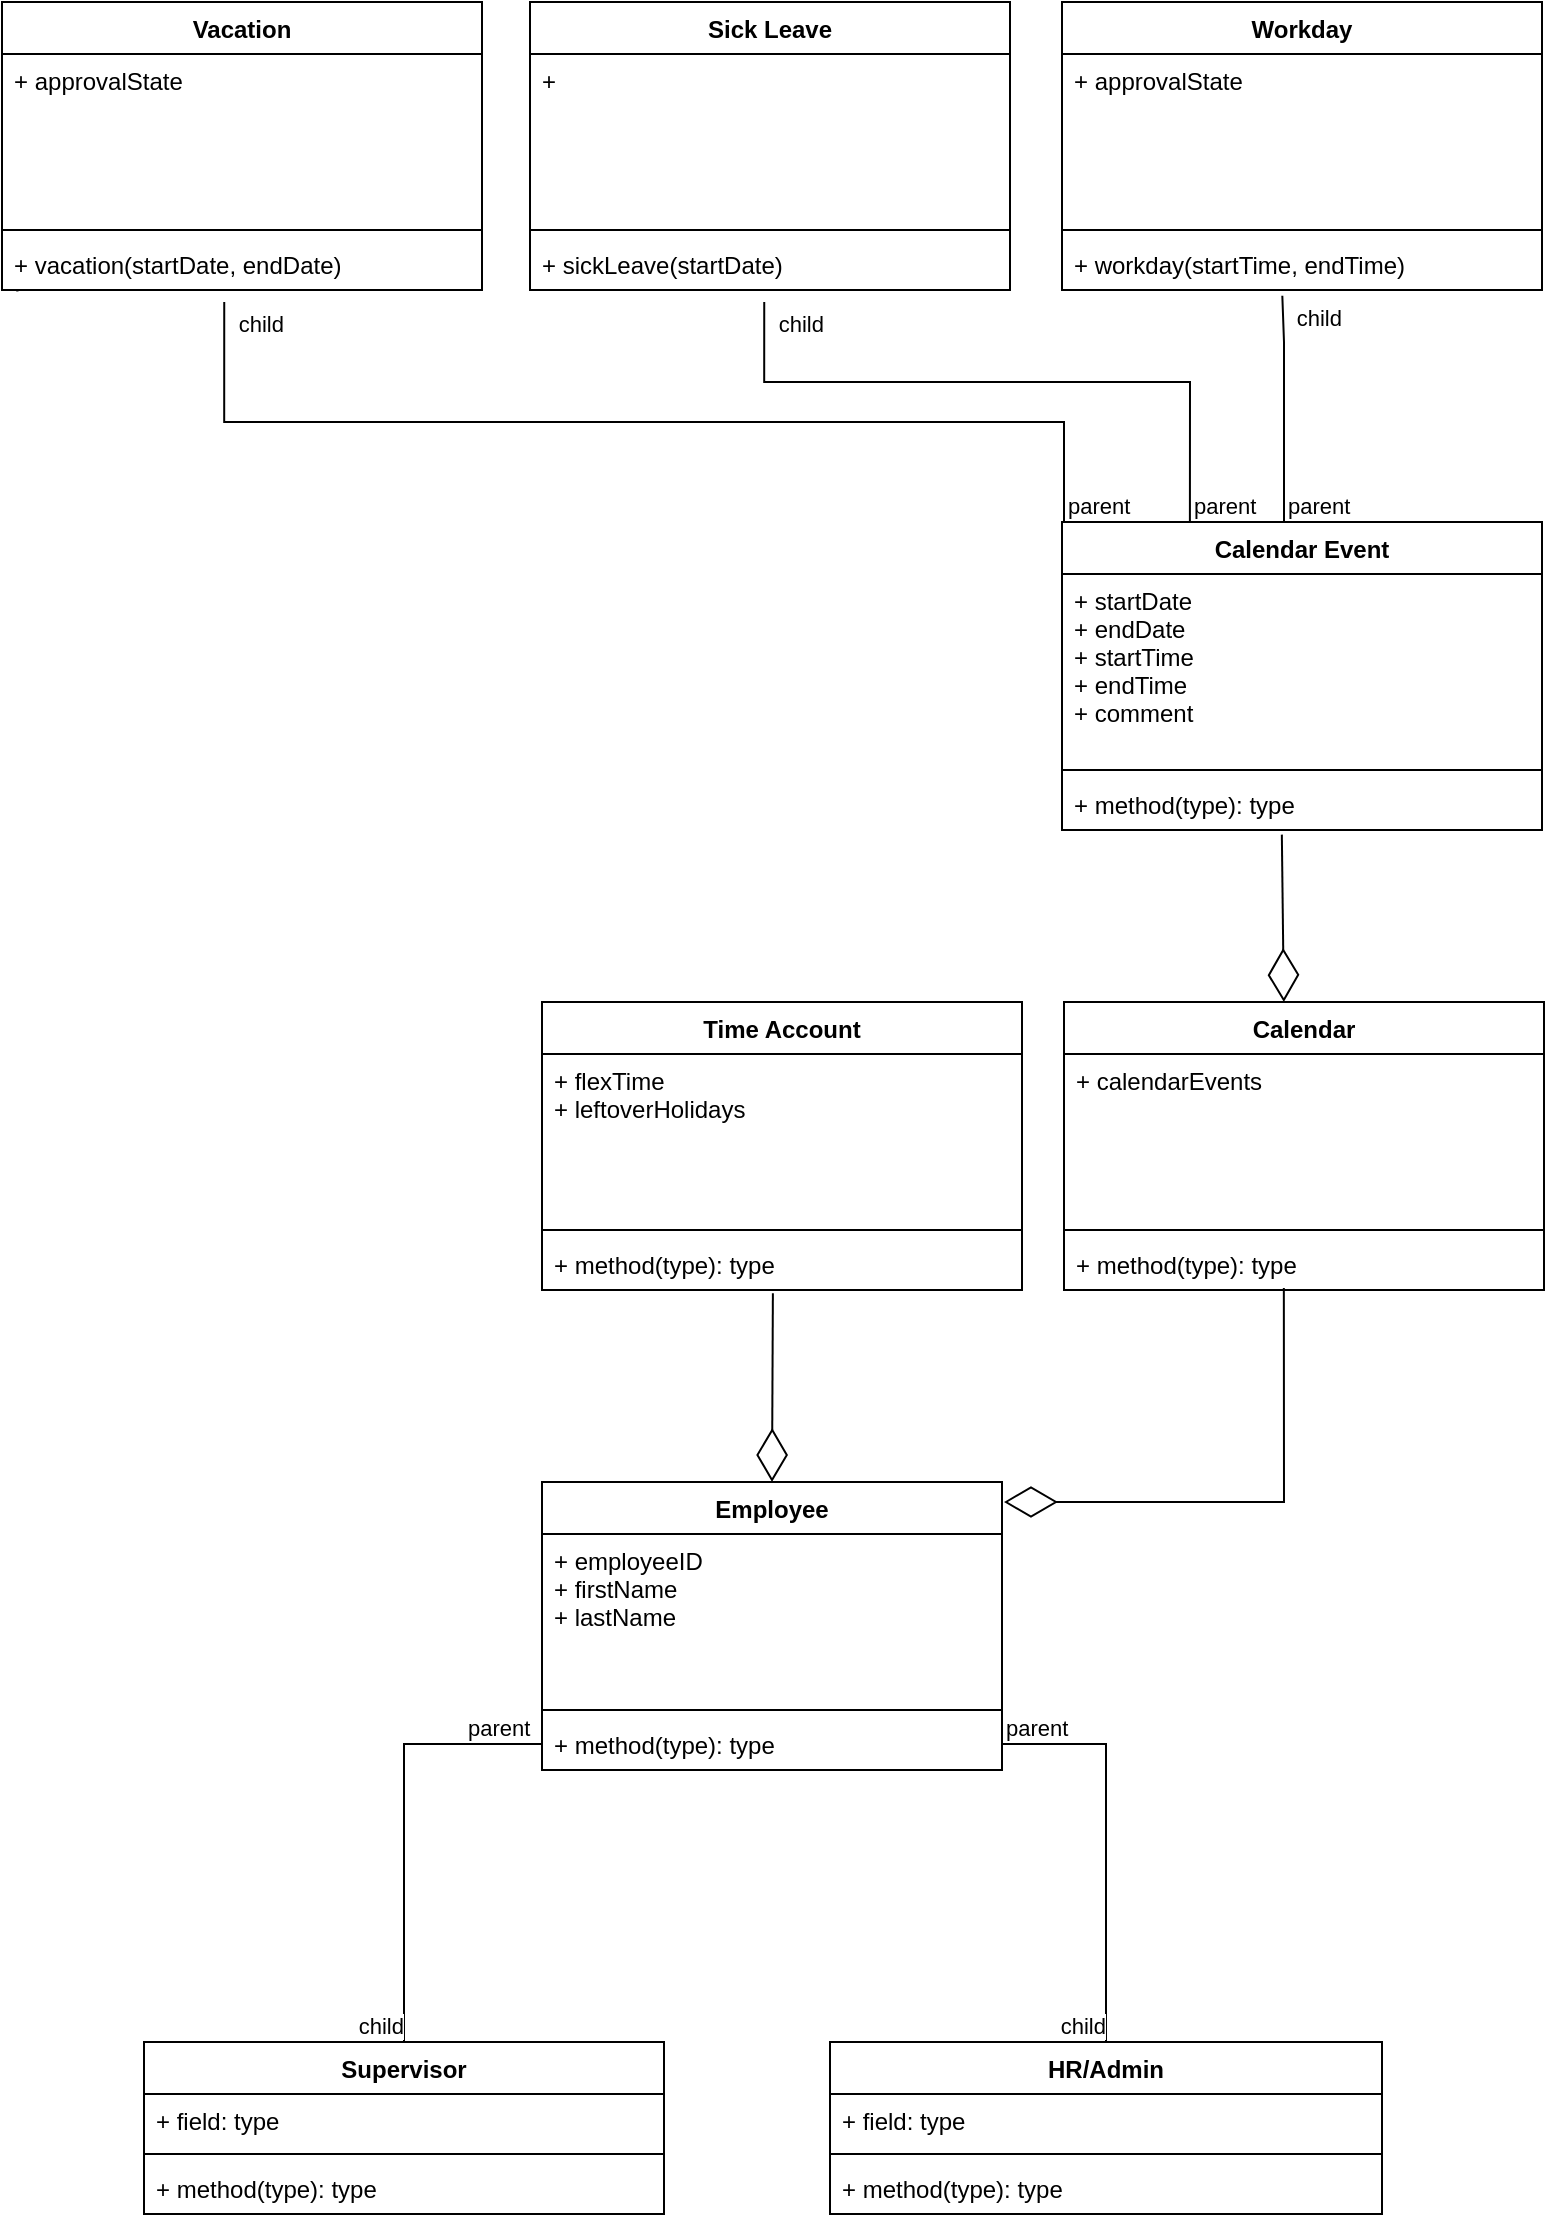 <mxfile version="20.4.2"><diagram id="QJj6lXu_rdeCNtFbauiZ" name="Seite-1"><mxGraphModel dx="910" dy="1723" grid="1" gridSize="10" guides="1" tooltips="1" connect="1" arrows="1" fold="1" page="1" pageScale="1" pageWidth="827" pageHeight="1169" math="0" shadow="0"><root><mxCell id="0"/><mxCell id="1" parent="0"/><mxCell id="GfrEBpFKt9jRInrNgJBT-1" value="HR/Admin" style="swimlane;fontStyle=1;align=center;verticalAlign=top;childLayout=stackLayout;horizontal=1;startSize=26;horizontalStack=0;resizeParent=1;resizeParentMax=0;resizeLast=0;collapsible=1;marginBottom=0;" vertex="1" parent="1"><mxGeometry x="453" y="810" width="276" height="86" as="geometry"/></mxCell><mxCell id="GfrEBpFKt9jRInrNgJBT-2" value="+ field: type" style="text;strokeColor=none;fillColor=none;align=left;verticalAlign=top;spacingLeft=4;spacingRight=4;overflow=hidden;rotatable=0;points=[[0,0.5],[1,0.5]];portConstraint=eastwest;" vertex="1" parent="GfrEBpFKt9jRInrNgJBT-1"><mxGeometry y="26" width="276" height="26" as="geometry"/></mxCell><mxCell id="GfrEBpFKt9jRInrNgJBT-3" value="" style="line;strokeWidth=1;fillColor=none;align=left;verticalAlign=middle;spacingTop=-1;spacingLeft=3;spacingRight=3;rotatable=0;labelPosition=right;points=[];portConstraint=eastwest;strokeColor=inherit;" vertex="1" parent="GfrEBpFKt9jRInrNgJBT-1"><mxGeometry y="52" width="276" height="8" as="geometry"/></mxCell><mxCell id="GfrEBpFKt9jRInrNgJBT-4" value="+ method(type): type" style="text;strokeColor=none;fillColor=none;align=left;verticalAlign=top;spacingLeft=4;spacingRight=4;overflow=hidden;rotatable=0;points=[[0,0.5],[1,0.5]];portConstraint=eastwest;" vertex="1" parent="GfrEBpFKt9jRInrNgJBT-1"><mxGeometry y="60" width="276" height="26" as="geometry"/></mxCell><mxCell id="GfrEBpFKt9jRInrNgJBT-5" value="Employee&#10;" style="swimlane;fontStyle=1;align=center;verticalAlign=top;childLayout=stackLayout;horizontal=1;startSize=26;horizontalStack=0;resizeParent=1;resizeParentMax=0;resizeLast=0;collapsible=1;marginBottom=0;" vertex="1" parent="1"><mxGeometry x="309" y="530" width="230" height="144" as="geometry"/></mxCell><mxCell id="GfrEBpFKt9jRInrNgJBT-6" value="+ employeeID&#10;+ firstName&#10;+ lastName" style="text;strokeColor=none;fillColor=none;align=left;verticalAlign=top;spacingLeft=4;spacingRight=4;overflow=hidden;rotatable=0;points=[[0,0.5],[1,0.5]];portConstraint=eastwest;" vertex="1" parent="GfrEBpFKt9jRInrNgJBT-5"><mxGeometry y="26" width="230" height="84" as="geometry"/></mxCell><mxCell id="GfrEBpFKt9jRInrNgJBT-7" value="" style="line;strokeWidth=1;fillColor=none;align=left;verticalAlign=middle;spacingTop=-1;spacingLeft=3;spacingRight=3;rotatable=0;labelPosition=right;points=[];portConstraint=eastwest;strokeColor=inherit;" vertex="1" parent="GfrEBpFKt9jRInrNgJBT-5"><mxGeometry y="110" width="230" height="8" as="geometry"/></mxCell><mxCell id="GfrEBpFKt9jRInrNgJBT-8" value="+ method(type): type" style="text;strokeColor=none;fillColor=none;align=left;verticalAlign=top;spacingLeft=4;spacingRight=4;overflow=hidden;rotatable=0;points=[[0,0.5],[1,0.5]];portConstraint=eastwest;" vertex="1" parent="GfrEBpFKt9jRInrNgJBT-5"><mxGeometry y="118" width="230" height="26" as="geometry"/></mxCell><mxCell id="GfrEBpFKt9jRInrNgJBT-9" value="Supervisor" style="swimlane;fontStyle=1;align=center;verticalAlign=top;childLayout=stackLayout;horizontal=1;startSize=26;horizontalStack=0;resizeParent=1;resizeParentMax=0;resizeLast=0;collapsible=1;marginBottom=0;" vertex="1" parent="1"><mxGeometry x="110" y="810" width="260" height="86" as="geometry"/></mxCell><mxCell id="GfrEBpFKt9jRInrNgJBT-10" value="+ field: type" style="text;strokeColor=none;fillColor=none;align=left;verticalAlign=top;spacingLeft=4;spacingRight=4;overflow=hidden;rotatable=0;points=[[0,0.5],[1,0.5]];portConstraint=eastwest;" vertex="1" parent="GfrEBpFKt9jRInrNgJBT-9"><mxGeometry y="26" width="260" height="26" as="geometry"/></mxCell><mxCell id="GfrEBpFKt9jRInrNgJBT-11" value="" style="line;strokeWidth=1;fillColor=none;align=left;verticalAlign=middle;spacingTop=-1;spacingLeft=3;spacingRight=3;rotatable=0;labelPosition=right;points=[];portConstraint=eastwest;strokeColor=inherit;" vertex="1" parent="GfrEBpFKt9jRInrNgJBT-9"><mxGeometry y="52" width="260" height="8" as="geometry"/></mxCell><mxCell id="GfrEBpFKt9jRInrNgJBT-12" value="+ method(type): type" style="text;strokeColor=none;fillColor=none;align=left;verticalAlign=top;spacingLeft=4;spacingRight=4;overflow=hidden;rotatable=0;points=[[0,0.5],[1,0.5]];portConstraint=eastwest;" vertex="1" parent="GfrEBpFKt9jRInrNgJBT-9"><mxGeometry y="60" width="260" height="26" as="geometry"/></mxCell><mxCell id="GfrEBpFKt9jRInrNgJBT-13" value="" style="endArrow=none;html=1;edgeStyle=orthogonalEdgeStyle;rounded=0;entryX=0.5;entryY=0;entryDx=0;entryDy=0;exitX=1;exitY=0.5;exitDx=0;exitDy=0;" edge="1" parent="1" source="GfrEBpFKt9jRInrNgJBT-8" target="GfrEBpFKt9jRInrNgJBT-1"><mxGeometry relative="1" as="geometry"><mxPoint x="399" y="650" as="sourcePoint"/><mxPoint x="559" y="650" as="targetPoint"/></mxGeometry></mxCell><mxCell id="GfrEBpFKt9jRInrNgJBT-14" value="parent" style="edgeLabel;resizable=0;html=1;align=left;verticalAlign=bottom;" connectable="0" vertex="1" parent="GfrEBpFKt9jRInrNgJBT-13"><mxGeometry x="-1" relative="1" as="geometry"/></mxCell><mxCell id="GfrEBpFKt9jRInrNgJBT-15" value="child" style="edgeLabel;resizable=0;html=1;align=right;verticalAlign=bottom;" connectable="0" vertex="1" parent="GfrEBpFKt9jRInrNgJBT-13"><mxGeometry x="1" relative="1" as="geometry"/></mxCell><mxCell id="GfrEBpFKt9jRInrNgJBT-16" value="" style="endArrow=none;html=1;edgeStyle=orthogonalEdgeStyle;rounded=0;entryX=0.5;entryY=0;entryDx=0;entryDy=0;exitX=0;exitY=0.5;exitDx=0;exitDy=0;" edge="1" parent="1" source="GfrEBpFKt9jRInrNgJBT-8" target="GfrEBpFKt9jRInrNgJBT-9"><mxGeometry relative="1" as="geometry"><mxPoint x="279" y="600" as="sourcePoint"/><mxPoint x="279" y="650" as="targetPoint"/></mxGeometry></mxCell><mxCell id="GfrEBpFKt9jRInrNgJBT-17" value="parent" style="edgeLabel;resizable=0;html=1;align=left;verticalAlign=bottom;" connectable="0" vertex="1" parent="GfrEBpFKt9jRInrNgJBT-16"><mxGeometry x="-1" relative="1" as="geometry"><mxPoint x="-39" as="offset"/></mxGeometry></mxCell><mxCell id="GfrEBpFKt9jRInrNgJBT-18" value="child" style="edgeLabel;resizable=0;html=1;align=right;verticalAlign=bottom;" connectable="0" vertex="1" parent="GfrEBpFKt9jRInrNgJBT-16"><mxGeometry x="1" relative="1" as="geometry"/></mxCell><mxCell id="GfrEBpFKt9jRInrNgJBT-19" value="Time Account" style="swimlane;fontStyle=1;align=center;verticalAlign=top;childLayout=stackLayout;horizontal=1;startSize=26;horizontalStack=0;resizeParent=1;resizeParentMax=0;resizeLast=0;collapsible=1;marginBottom=0;" vertex="1" parent="1"><mxGeometry x="309" y="290" width="240" height="144" as="geometry"/></mxCell><mxCell id="GfrEBpFKt9jRInrNgJBT-20" value="+ flexTime&#10;+ leftoverHolidays" style="text;strokeColor=none;fillColor=none;align=left;verticalAlign=top;spacingLeft=4;spacingRight=4;overflow=hidden;rotatable=0;points=[[0,0.5],[1,0.5]];portConstraint=eastwest;" vertex="1" parent="GfrEBpFKt9jRInrNgJBT-19"><mxGeometry y="26" width="240" height="84" as="geometry"/></mxCell><mxCell id="GfrEBpFKt9jRInrNgJBT-21" value="" style="line;strokeWidth=1;fillColor=none;align=left;verticalAlign=middle;spacingTop=-1;spacingLeft=3;spacingRight=3;rotatable=0;labelPosition=right;points=[];portConstraint=eastwest;strokeColor=inherit;" vertex="1" parent="GfrEBpFKt9jRInrNgJBT-19"><mxGeometry y="110" width="240" height="8" as="geometry"/></mxCell><mxCell id="GfrEBpFKt9jRInrNgJBT-22" value="+ method(type): type" style="text;strokeColor=none;fillColor=none;align=left;verticalAlign=top;spacingLeft=4;spacingRight=4;overflow=hidden;rotatable=0;points=[[0,0.5],[1,0.5]];portConstraint=eastwest;" vertex="1" parent="GfrEBpFKt9jRInrNgJBT-19"><mxGeometry y="118" width="240" height="26" as="geometry"/></mxCell><mxCell id="GfrEBpFKt9jRInrNgJBT-23" value="" style="endArrow=diamondThin;endFill=0;endSize=24;html=1;rounded=0;entryX=0.5;entryY=0;entryDx=0;entryDy=0;exitX=0.481;exitY=1.062;exitDx=0;exitDy=0;exitPerimeter=0;" edge="1" parent="1" source="GfrEBpFKt9jRInrNgJBT-22" target="GfrEBpFKt9jRInrNgJBT-5"><mxGeometry width="160" relative="1" as="geometry"><mxPoint x="424" y="450" as="sourcePoint"/><mxPoint x="500" y="510" as="targetPoint"/></mxGeometry></mxCell><mxCell id="GfrEBpFKt9jRInrNgJBT-31" value="" style="endArrow=diamondThin;endFill=0;endSize=24;html=1;rounded=0;exitX=0.458;exitY=0.962;exitDx=0;exitDy=0;exitPerimeter=0;" edge="1" parent="1" source="GfrEBpFKt9jRInrNgJBT-39"><mxGeometry width="160" relative="1" as="geometry"><mxPoint x="680" y="440" as="sourcePoint"/><mxPoint x="540" y="540" as="targetPoint"/><Array as="points"><mxPoint x="680" y="540"/></Array></mxGeometry></mxCell><mxCell id="GfrEBpFKt9jRInrNgJBT-32" value="Calendar Event" style="swimlane;fontStyle=1;align=center;verticalAlign=top;childLayout=stackLayout;horizontal=1;startSize=26;horizontalStack=0;resizeParent=1;resizeParentMax=0;resizeLast=0;collapsible=1;marginBottom=0;" vertex="1" parent="1"><mxGeometry x="569" y="50" width="240" height="154" as="geometry"/></mxCell><mxCell id="GfrEBpFKt9jRInrNgJBT-54" value="" style="endArrow=none;html=1;edgeStyle=orthogonalEdgeStyle;rounded=0;exitX=1;exitY=0.5;exitDx=0;exitDy=0;entryX=0.459;entryY=1.109;entryDx=0;entryDy=0;entryPerimeter=0;" edge="1" parent="GfrEBpFKt9jRInrNgJBT-32" target="GfrEBpFKt9jRInrNgJBT-51"><mxGeometry relative="1" as="geometry"><mxPoint x="111" as="sourcePoint"/><mxPoint x="111" y="-90" as="targetPoint"/><Array as="points"><mxPoint x="111" y="-90"/><mxPoint x="110" y="-90"/></Array></mxGeometry></mxCell><mxCell id="GfrEBpFKt9jRInrNgJBT-55" value="parent" style="edgeLabel;resizable=0;html=1;align=left;verticalAlign=bottom;" connectable="0" vertex="1" parent="GfrEBpFKt9jRInrNgJBT-54"><mxGeometry x="-1" relative="1" as="geometry"/></mxCell><mxCell id="GfrEBpFKt9jRInrNgJBT-56" value="child" style="edgeLabel;resizable=0;html=1;align=right;verticalAlign=bottom;" connectable="0" vertex="1" parent="GfrEBpFKt9jRInrNgJBT-54"><mxGeometry x="1" relative="1" as="geometry"><mxPoint x="30" y="20" as="offset"/></mxGeometry></mxCell><mxCell id="GfrEBpFKt9jRInrNgJBT-33" value="+ startDate&#10;+ endDate&#10;+ startTime&#10;+ endTime&#10;+ comment" style="text;strokeColor=none;fillColor=none;align=left;verticalAlign=top;spacingLeft=4;spacingRight=4;overflow=hidden;rotatable=0;points=[[0,0.5],[1,0.5]];portConstraint=eastwest;" vertex="1" parent="GfrEBpFKt9jRInrNgJBT-32"><mxGeometry y="26" width="240" height="94" as="geometry"/></mxCell><mxCell id="GfrEBpFKt9jRInrNgJBT-34" value="" style="line;strokeWidth=1;fillColor=none;align=left;verticalAlign=middle;spacingTop=-1;spacingLeft=3;spacingRight=3;rotatable=0;labelPosition=right;points=[];portConstraint=eastwest;strokeColor=inherit;" vertex="1" parent="GfrEBpFKt9jRInrNgJBT-32"><mxGeometry y="120" width="240" height="8" as="geometry"/></mxCell><mxCell id="GfrEBpFKt9jRInrNgJBT-35" value="+ method(type): type" style="text;strokeColor=none;fillColor=none;align=left;verticalAlign=top;spacingLeft=4;spacingRight=4;overflow=hidden;rotatable=0;points=[[0,0.5],[1,0.5]];portConstraint=eastwest;" vertex="1" parent="GfrEBpFKt9jRInrNgJBT-32"><mxGeometry y="128" width="240" height="26" as="geometry"/></mxCell><mxCell id="GfrEBpFKt9jRInrNgJBT-36" value="Calendar" style="swimlane;fontStyle=1;align=center;verticalAlign=top;childLayout=stackLayout;horizontal=1;startSize=26;horizontalStack=0;resizeParent=1;resizeParentMax=0;resizeLast=0;collapsible=1;marginBottom=0;" vertex="1" parent="1"><mxGeometry x="570" y="290" width="240" height="144" as="geometry"/></mxCell><mxCell id="GfrEBpFKt9jRInrNgJBT-37" value="+ calendarEvents" style="text;strokeColor=none;fillColor=none;align=left;verticalAlign=top;spacingLeft=4;spacingRight=4;overflow=hidden;rotatable=0;points=[[0,0.5],[1,0.5]];portConstraint=eastwest;" vertex="1" parent="GfrEBpFKt9jRInrNgJBT-36"><mxGeometry y="26" width="240" height="84" as="geometry"/></mxCell><mxCell id="GfrEBpFKt9jRInrNgJBT-38" value="" style="line;strokeWidth=1;fillColor=none;align=left;verticalAlign=middle;spacingTop=-1;spacingLeft=3;spacingRight=3;rotatable=0;labelPosition=right;points=[];portConstraint=eastwest;strokeColor=inherit;" vertex="1" parent="GfrEBpFKt9jRInrNgJBT-36"><mxGeometry y="110" width="240" height="8" as="geometry"/></mxCell><mxCell id="GfrEBpFKt9jRInrNgJBT-39" value="+ method(type): type" style="text;strokeColor=none;fillColor=none;align=left;verticalAlign=top;spacingLeft=4;spacingRight=4;overflow=hidden;rotatable=0;points=[[0,0.5],[1,0.5]];portConstraint=eastwest;" vertex="1" parent="GfrEBpFKt9jRInrNgJBT-36"><mxGeometry y="118" width="240" height="26" as="geometry"/></mxCell><mxCell id="GfrEBpFKt9jRInrNgJBT-40" value="Vacation" style="swimlane;fontStyle=1;align=center;verticalAlign=top;childLayout=stackLayout;horizontal=1;startSize=26;horizontalStack=0;resizeParent=1;resizeParentMax=0;resizeLast=0;collapsible=1;marginBottom=0;" vertex="1" parent="1"><mxGeometry x="39" y="-210" width="240" height="144" as="geometry"/></mxCell><mxCell id="GfrEBpFKt9jRInrNgJBT-41" value="+ approvalState" style="text;strokeColor=none;fillColor=none;align=left;verticalAlign=top;spacingLeft=4;spacingRight=4;overflow=hidden;rotatable=0;points=[[0,0.5],[1,0.5]];portConstraint=eastwest;" vertex="1" parent="GfrEBpFKt9jRInrNgJBT-40"><mxGeometry y="26" width="240" height="84" as="geometry"/></mxCell><mxCell id="GfrEBpFKt9jRInrNgJBT-42" value="" style="line;strokeWidth=1;fillColor=none;align=left;verticalAlign=middle;spacingTop=-1;spacingLeft=3;spacingRight=3;rotatable=0;labelPosition=right;points=[];portConstraint=eastwest;strokeColor=inherit;" vertex="1" parent="GfrEBpFKt9jRInrNgJBT-40"><mxGeometry y="110" width="240" height="8" as="geometry"/></mxCell><mxCell id="GfrEBpFKt9jRInrNgJBT-43" value="+ vacation(startDate, endDate)&#10;: " style="text;strokeColor=none;fillColor=none;align=left;verticalAlign=top;spacingLeft=4;spacingRight=4;overflow=hidden;rotatable=0;points=[[0,0.5],[1,0.5]];portConstraint=eastwest;" vertex="1" parent="GfrEBpFKt9jRInrNgJBT-40"><mxGeometry y="118" width="240" height="26" as="geometry"/></mxCell><mxCell id="GfrEBpFKt9jRInrNgJBT-44" value="Sick Leave" style="swimlane;fontStyle=1;align=center;verticalAlign=top;childLayout=stackLayout;horizontal=1;startSize=26;horizontalStack=0;resizeParent=1;resizeParentMax=0;resizeLast=0;collapsible=1;marginBottom=0;" vertex="1" parent="1"><mxGeometry x="303" y="-210" width="240" height="144" as="geometry"/></mxCell><mxCell id="GfrEBpFKt9jRInrNgJBT-45" value="+ " style="text;strokeColor=none;fillColor=none;align=left;verticalAlign=top;spacingLeft=4;spacingRight=4;overflow=hidden;rotatable=0;points=[[0,0.5],[1,0.5]];portConstraint=eastwest;" vertex="1" parent="GfrEBpFKt9jRInrNgJBT-44"><mxGeometry y="26" width="240" height="84" as="geometry"/></mxCell><mxCell id="GfrEBpFKt9jRInrNgJBT-46" value="" style="line;strokeWidth=1;fillColor=none;align=left;verticalAlign=middle;spacingTop=-1;spacingLeft=3;spacingRight=3;rotatable=0;labelPosition=right;points=[];portConstraint=eastwest;strokeColor=inherit;" vertex="1" parent="GfrEBpFKt9jRInrNgJBT-44"><mxGeometry y="110" width="240" height="8" as="geometry"/></mxCell><mxCell id="GfrEBpFKt9jRInrNgJBT-47" value="+ sickLeave(startDate)" style="text;strokeColor=none;fillColor=none;align=left;verticalAlign=top;spacingLeft=4;spacingRight=4;overflow=hidden;rotatable=0;points=[[0,0.5],[1,0.5]];portConstraint=eastwest;" vertex="1" parent="GfrEBpFKt9jRInrNgJBT-44"><mxGeometry y="118" width="240" height="26" as="geometry"/></mxCell><mxCell id="GfrEBpFKt9jRInrNgJBT-48" value="Workday" style="swimlane;fontStyle=1;align=center;verticalAlign=top;childLayout=stackLayout;horizontal=1;startSize=26;horizontalStack=0;resizeParent=1;resizeParentMax=0;resizeLast=0;collapsible=1;marginBottom=0;" vertex="1" parent="1"><mxGeometry x="569" y="-210" width="240" height="144" as="geometry"/></mxCell><mxCell id="GfrEBpFKt9jRInrNgJBT-49" value="+ approvalState" style="text;strokeColor=none;fillColor=none;align=left;verticalAlign=top;spacingLeft=4;spacingRight=4;overflow=hidden;rotatable=0;points=[[0,0.5],[1,0.5]];portConstraint=eastwest;" vertex="1" parent="GfrEBpFKt9jRInrNgJBT-48"><mxGeometry y="26" width="240" height="84" as="geometry"/></mxCell><mxCell id="GfrEBpFKt9jRInrNgJBT-50" value="" style="line;strokeWidth=1;fillColor=none;align=left;verticalAlign=middle;spacingTop=-1;spacingLeft=3;spacingRight=3;rotatable=0;labelPosition=right;points=[];portConstraint=eastwest;strokeColor=inherit;" vertex="1" parent="GfrEBpFKt9jRInrNgJBT-48"><mxGeometry y="110" width="240" height="8" as="geometry"/></mxCell><mxCell id="GfrEBpFKt9jRInrNgJBT-51" value="+ workday(startTime, endTime)" style="text;strokeColor=none;fillColor=none;align=left;verticalAlign=top;spacingLeft=4;spacingRight=4;overflow=hidden;rotatable=0;points=[[0,0.5],[1,0.5]];portConstraint=eastwest;" vertex="1" parent="GfrEBpFKt9jRInrNgJBT-48"><mxGeometry y="118" width="240" height="26" as="geometry"/></mxCell><mxCell id="GfrEBpFKt9jRInrNgJBT-52" value="" style="endArrow=diamondThin;endFill=0;endSize=24;html=1;rounded=0;entryX=0.458;entryY=0;entryDx=0;entryDy=0;entryPerimeter=0;exitX=0.458;exitY=1.089;exitDx=0;exitDy=0;exitPerimeter=0;" edge="1" parent="1" source="GfrEBpFKt9jRInrNgJBT-35" target="GfrEBpFKt9jRInrNgJBT-36"><mxGeometry width="160" relative="1" as="geometry"><mxPoint x="680" y="220" as="sourcePoint"/><mxPoint x="680" y="270" as="targetPoint"/></mxGeometry></mxCell><mxCell id="GfrEBpFKt9jRInrNgJBT-57" value="" style="endArrow=none;html=1;edgeStyle=orthogonalEdgeStyle;rounded=0;exitX=1;exitY=0.5;exitDx=0;exitDy=0;entryX=0.463;entryY=1.231;entryDx=0;entryDy=0;entryPerimeter=0;" edge="1" parent="1" target="GfrEBpFKt9jRInrNgJBT-43"><mxGeometry relative="1" as="geometry"><mxPoint x="570" y="50" as="sourcePoint"/><mxPoint x="150" y="-30" as="targetPoint"/><Array as="points"><mxPoint x="570"/><mxPoint x="150"/></Array></mxGeometry></mxCell><mxCell id="GfrEBpFKt9jRInrNgJBT-58" value="parent" style="edgeLabel;resizable=0;html=1;align=left;verticalAlign=bottom;" connectable="0" vertex="1" parent="GfrEBpFKt9jRInrNgJBT-57"><mxGeometry x="-1" relative="1" as="geometry"/></mxCell><mxCell id="GfrEBpFKt9jRInrNgJBT-59" value="child" style="edgeLabel;resizable=0;html=1;align=right;verticalAlign=bottom;" connectable="0" vertex="1" parent="GfrEBpFKt9jRInrNgJBT-57"><mxGeometry x="1" relative="1" as="geometry"><mxPoint x="30" y="20" as="offset"/></mxGeometry></mxCell><mxCell id="GfrEBpFKt9jRInrNgJBT-60" value="" style="endArrow=none;html=1;edgeStyle=orthogonalEdgeStyle;rounded=0;exitX=1;exitY=0.5;exitDx=0;exitDy=0;entryX=0.488;entryY=1.231;entryDx=0;entryDy=0;entryPerimeter=0;" edge="1" parent="1" target="GfrEBpFKt9jRInrNgJBT-47"><mxGeometry relative="1" as="geometry"><mxPoint x="632.95" y="50" as="sourcePoint"/><mxPoint x="213.07" y="-59.994" as="targetPoint"/><Array as="points"><mxPoint x="633" y="-20"/><mxPoint x="420" y="-20"/></Array></mxGeometry></mxCell><mxCell id="GfrEBpFKt9jRInrNgJBT-61" value="parent" style="edgeLabel;resizable=0;html=1;align=left;verticalAlign=bottom;" connectable="0" vertex="1" parent="GfrEBpFKt9jRInrNgJBT-60"><mxGeometry x="-1" relative="1" as="geometry"/></mxCell><mxCell id="GfrEBpFKt9jRInrNgJBT-62" value="child" style="edgeLabel;resizable=0;html=1;align=right;verticalAlign=bottom;" connectable="0" vertex="1" parent="GfrEBpFKt9jRInrNgJBT-60"><mxGeometry x="1" relative="1" as="geometry"><mxPoint x="30" y="20" as="offset"/></mxGeometry></mxCell></root></mxGraphModel></diagram></mxfile>